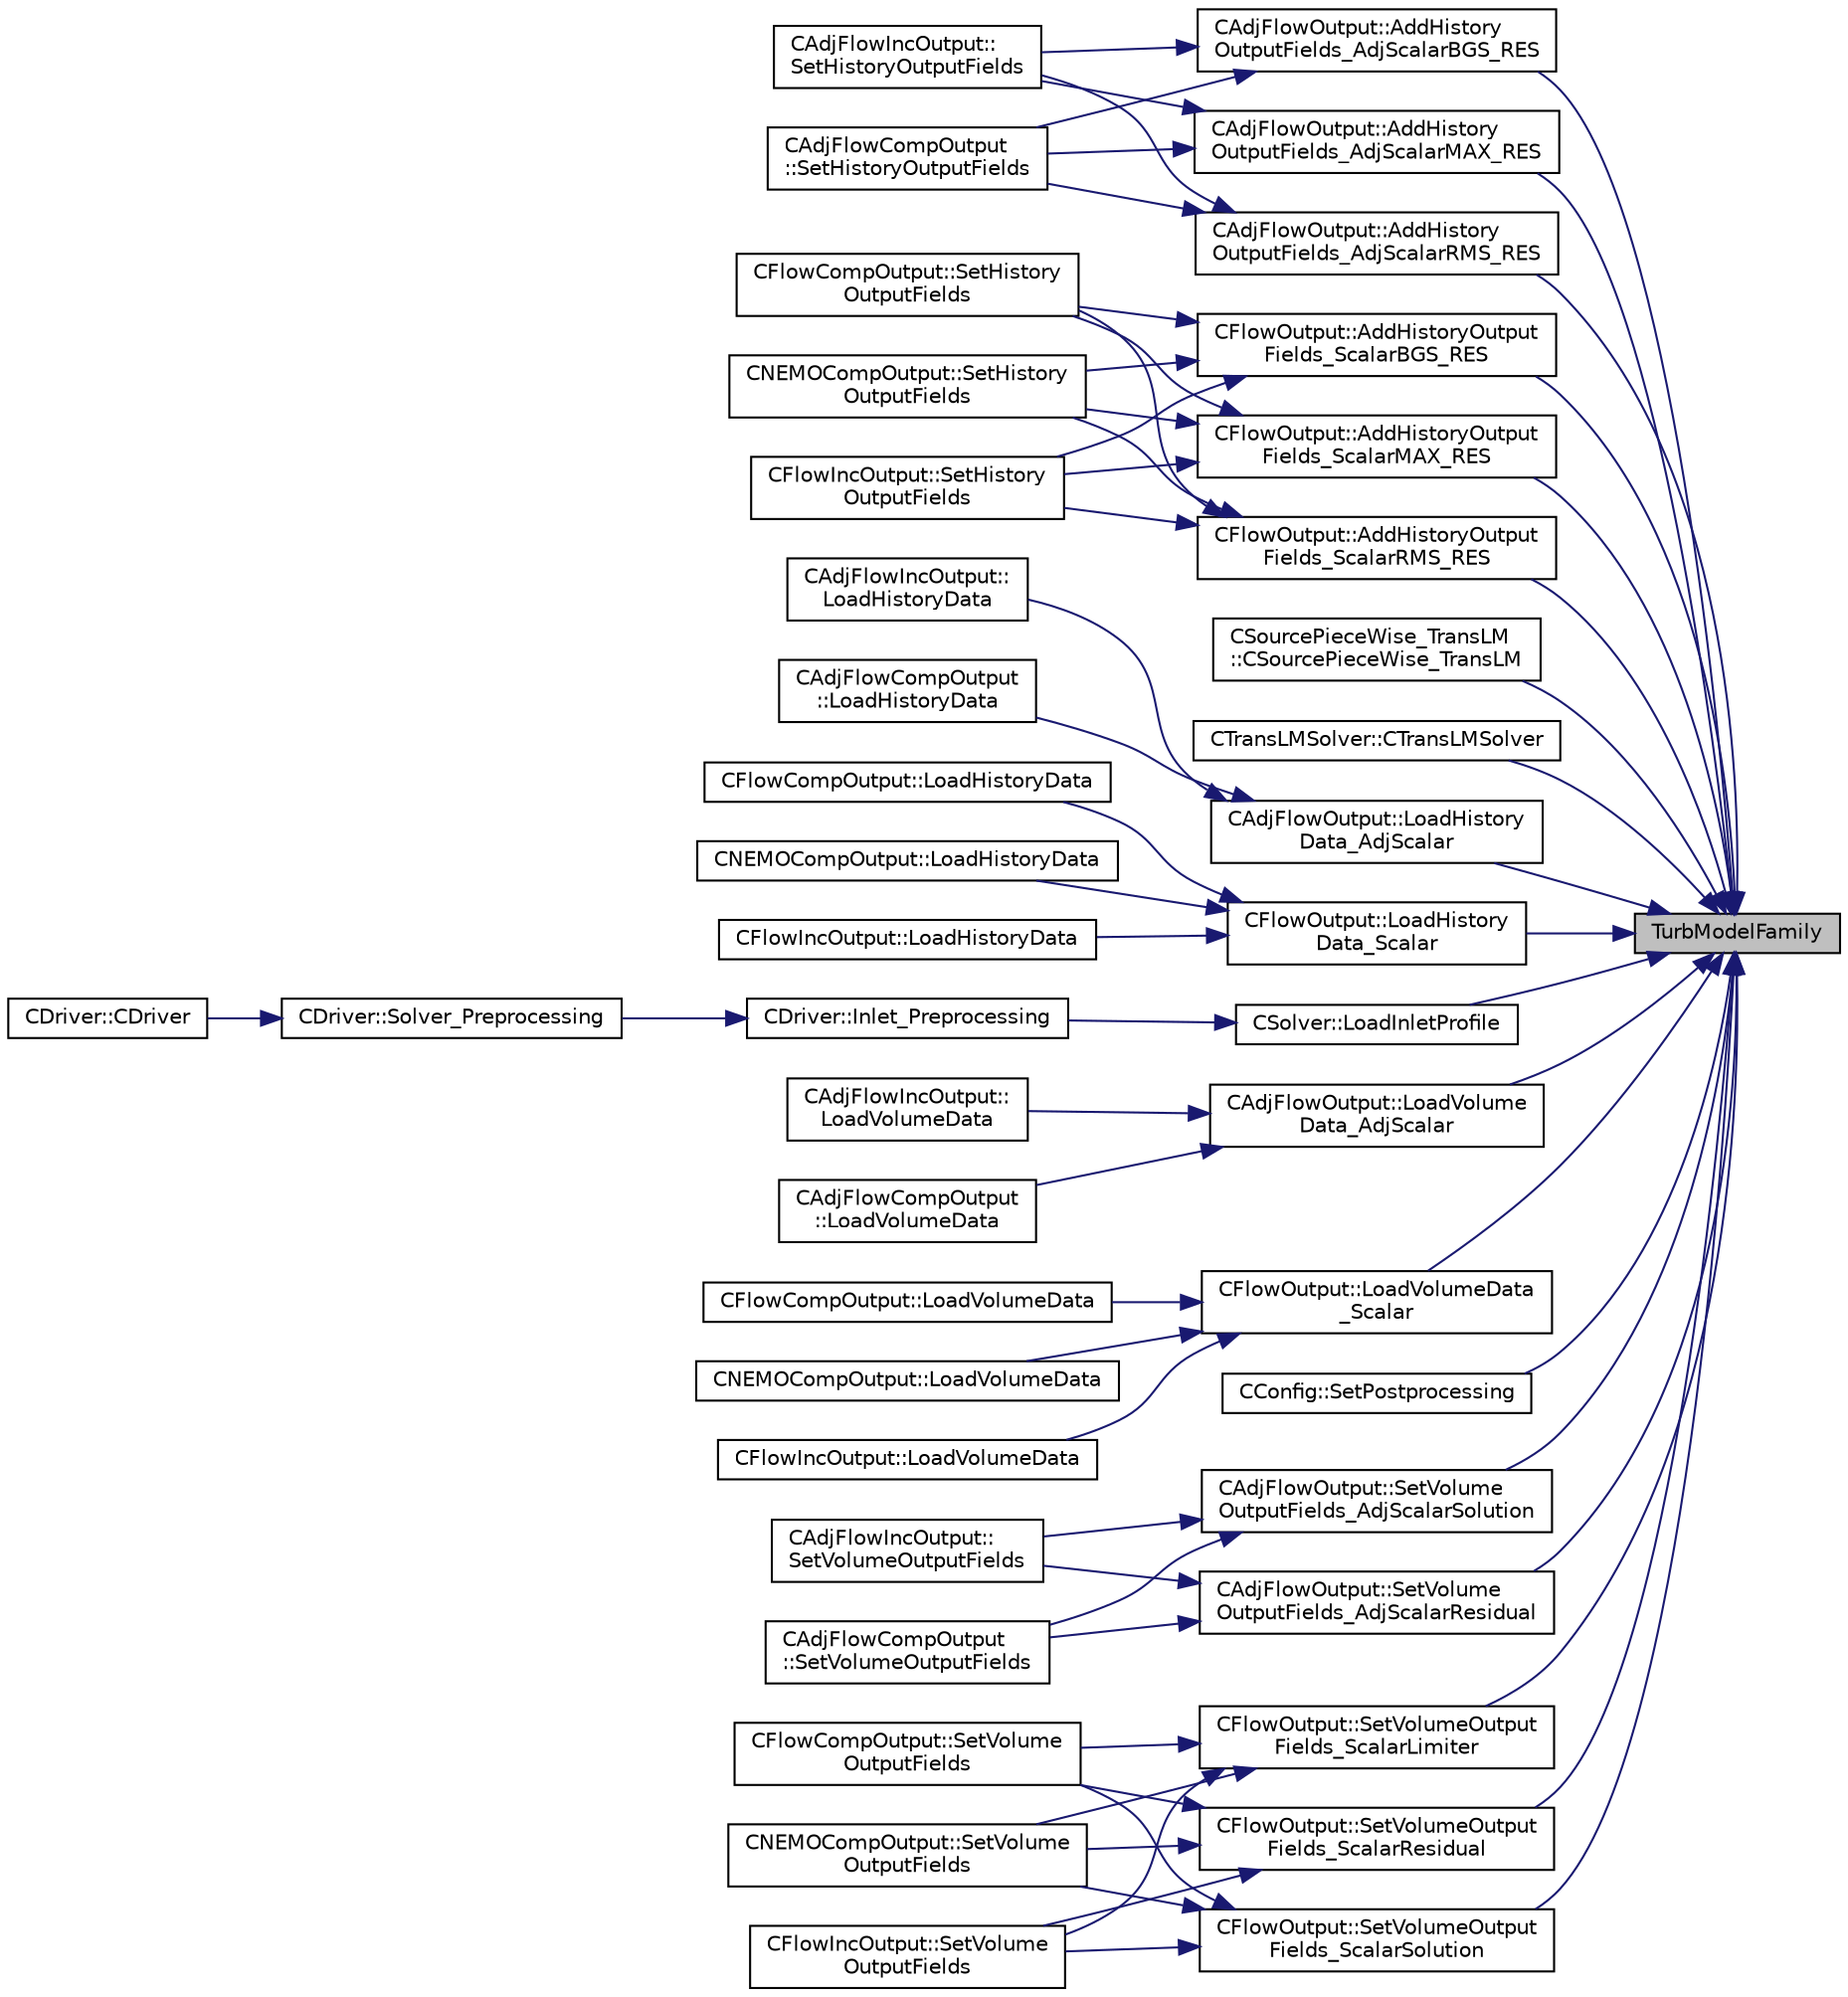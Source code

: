 digraph "TurbModelFamily"
{
 // LATEX_PDF_SIZE
  edge [fontname="Helvetica",fontsize="10",labelfontname="Helvetica",labelfontsize="10"];
  node [fontname="Helvetica",fontsize="10",shape=record];
  rankdir="RL";
  Node1 [label="TurbModelFamily",height=0.2,width=0.4,color="black", fillcolor="grey75", style="filled", fontcolor="black",tooltip="Associate turb models with their family."];
  Node1 -> Node2 [dir="back",color="midnightblue",fontsize="10",style="solid",fontname="Helvetica"];
  Node2 [label="CAdjFlowOutput::AddHistory\lOutputFields_AdjScalarBGS_RES",height=0.2,width=0.4,color="black", fillcolor="white", style="filled",URL="$classCAdjFlowOutput.html#a285fe41cd749a4b3e0c6e41c28989fa0",tooltip="Add scalar (turbulence/species) history fields for the BGS Residual (FVMComp, FVMInc,..."];
  Node2 -> Node3 [dir="back",color="midnightblue",fontsize="10",style="solid",fontname="Helvetica"];
  Node3 [label="CAdjFlowCompOutput\l::SetHistoryOutputFields",height=0.2,width=0.4,color="black", fillcolor="white", style="filled",URL="$classCAdjFlowCompOutput.html#a26b22af6b35a46931cd6eade4dd9d8ec",tooltip="Set the available history output fields."];
  Node2 -> Node4 [dir="back",color="midnightblue",fontsize="10",style="solid",fontname="Helvetica"];
  Node4 [label="CAdjFlowIncOutput::\lSetHistoryOutputFields",height=0.2,width=0.4,color="black", fillcolor="white", style="filled",URL="$classCAdjFlowIncOutput.html#ade7ecb21141ada7f6c3a1ad28c0786af",tooltip="Set the available history output fields."];
  Node1 -> Node5 [dir="back",color="midnightblue",fontsize="10",style="solid",fontname="Helvetica"];
  Node5 [label="CAdjFlowOutput::AddHistory\lOutputFields_AdjScalarMAX_RES",height=0.2,width=0.4,color="black", fillcolor="white", style="filled",URL="$classCAdjFlowOutput.html#a9b433d20b77508c3de8a5472e526478b",tooltip="Add scalar (turbulence/species) history fields for the max Residual (FVMComp, FVMInc,..."];
  Node5 -> Node3 [dir="back",color="midnightblue",fontsize="10",style="solid",fontname="Helvetica"];
  Node5 -> Node4 [dir="back",color="midnightblue",fontsize="10",style="solid",fontname="Helvetica"];
  Node1 -> Node6 [dir="back",color="midnightblue",fontsize="10",style="solid",fontname="Helvetica"];
  Node6 [label="CAdjFlowOutput::AddHistory\lOutputFields_AdjScalarRMS_RES",height=0.2,width=0.4,color="black", fillcolor="white", style="filled",URL="$classCAdjFlowOutput.html#a58425ed34cf2e02f6a4f3d7c8e4fbf01",tooltip="Add scalar (turbulence/species) history fields for the Residual RMS (FVMComp, FVMInc,..."];
  Node6 -> Node3 [dir="back",color="midnightblue",fontsize="10",style="solid",fontname="Helvetica"];
  Node6 -> Node4 [dir="back",color="midnightblue",fontsize="10",style="solid",fontname="Helvetica"];
  Node1 -> Node7 [dir="back",color="midnightblue",fontsize="10",style="solid",fontname="Helvetica"];
  Node7 [label="CFlowOutput::AddHistoryOutput\lFields_ScalarBGS_RES",height=0.2,width=0.4,color="black", fillcolor="white", style="filled",URL="$classCFlowOutput.html#a25002adddaec3a9874793c5a936bf73c",tooltip="Add scalar (turbulence/species) history fields for the BGS Residual (FVMComp, FVMInc,..."];
  Node7 -> Node8 [dir="back",color="midnightblue",fontsize="10",style="solid",fontname="Helvetica"];
  Node8 [label="CFlowCompOutput::SetHistory\lOutputFields",height=0.2,width=0.4,color="black", fillcolor="white", style="filled",URL="$classCFlowCompOutput.html#a8b41f117a187a481a89f3dca1841a691",tooltip="Set the available history output fields."];
  Node7 -> Node9 [dir="back",color="midnightblue",fontsize="10",style="solid",fontname="Helvetica"];
  Node9 [label="CNEMOCompOutput::SetHistory\lOutputFields",height=0.2,width=0.4,color="black", fillcolor="white", style="filled",URL="$classCNEMOCompOutput.html#a81950db0223de4d025f01108c3831b9d",tooltip="Set the available history output fields."];
  Node7 -> Node10 [dir="back",color="midnightblue",fontsize="10",style="solid",fontname="Helvetica"];
  Node10 [label="CFlowIncOutput::SetHistory\lOutputFields",height=0.2,width=0.4,color="black", fillcolor="white", style="filled",URL="$classCFlowIncOutput.html#a771011c35b0c004348eab0e60e9ff0a5",tooltip="Set the available history output fields."];
  Node1 -> Node11 [dir="back",color="midnightblue",fontsize="10",style="solid",fontname="Helvetica"];
  Node11 [label="CFlowOutput::AddHistoryOutput\lFields_ScalarMAX_RES",height=0.2,width=0.4,color="black", fillcolor="white", style="filled",URL="$classCFlowOutput.html#a4909804b8bc466003569b0883db40eb7",tooltip="Add scalar (turbulence/species) history fields for the max Residual (FVMComp, FVMInc,..."];
  Node11 -> Node8 [dir="back",color="midnightblue",fontsize="10",style="solid",fontname="Helvetica"];
  Node11 -> Node9 [dir="back",color="midnightblue",fontsize="10",style="solid",fontname="Helvetica"];
  Node11 -> Node10 [dir="back",color="midnightblue",fontsize="10",style="solid",fontname="Helvetica"];
  Node1 -> Node12 [dir="back",color="midnightblue",fontsize="10",style="solid",fontname="Helvetica"];
  Node12 [label="CFlowOutput::AddHistoryOutput\lFields_ScalarRMS_RES",height=0.2,width=0.4,color="black", fillcolor="white", style="filled",URL="$classCFlowOutput.html#a006dc5717c07ca240a4067cb3049431f",tooltip="Add scalar (turbulence/species) history fields for the Residual RMS (FVMComp, FVMInc,..."];
  Node12 -> Node8 [dir="back",color="midnightblue",fontsize="10",style="solid",fontname="Helvetica"];
  Node12 -> Node9 [dir="back",color="midnightblue",fontsize="10",style="solid",fontname="Helvetica"];
  Node12 -> Node10 [dir="back",color="midnightblue",fontsize="10",style="solid",fontname="Helvetica"];
  Node1 -> Node13 [dir="back",color="midnightblue",fontsize="10",style="solid",fontname="Helvetica"];
  Node13 [label="CSourcePieceWise_TransLM\l::CSourcePieceWise_TransLM",height=0.2,width=0.4,color="black", fillcolor="white", style="filled",URL="$classCSourcePieceWise__TransLM.html#a2820c18cbbc4ca571b511a2b069fb9bd",tooltip="Constructor of the class."];
  Node1 -> Node14 [dir="back",color="midnightblue",fontsize="10",style="solid",fontname="Helvetica"];
  Node14 [label="CTransLMSolver::CTransLMSolver",height=0.2,width=0.4,color="black", fillcolor="white", style="filled",URL="$classCTransLMSolver.html#a4975cbf30f2954e3da1244832999eda0",tooltip=" "];
  Node1 -> Node15 [dir="back",color="midnightblue",fontsize="10",style="solid",fontname="Helvetica"];
  Node15 [label="CAdjFlowOutput::LoadHistory\lData_AdjScalar",height=0.2,width=0.4,color="black", fillcolor="white", style="filled",URL="$classCAdjFlowOutput.html#aa79f8d17582cd7561c324746652a38e0",tooltip="Set all scalar (turbulence/species) history field values."];
  Node15 -> Node16 [dir="back",color="midnightblue",fontsize="10",style="solid",fontname="Helvetica"];
  Node16 [label="CAdjFlowCompOutput\l::LoadHistoryData",height=0.2,width=0.4,color="black", fillcolor="white", style="filled",URL="$classCAdjFlowCompOutput.html#a7485dfd1c70b7c51fbdd50b48ed47d3a",tooltip="Load the history output field values."];
  Node15 -> Node17 [dir="back",color="midnightblue",fontsize="10",style="solid",fontname="Helvetica"];
  Node17 [label="CAdjFlowIncOutput::\lLoadHistoryData",height=0.2,width=0.4,color="black", fillcolor="white", style="filled",URL="$classCAdjFlowIncOutput.html#aeaa468fb58cf41f28d4fa216c4274f29",tooltip="Load the history output field values."];
  Node1 -> Node18 [dir="back",color="midnightblue",fontsize="10",style="solid",fontname="Helvetica"];
  Node18 [label="CFlowOutput::LoadHistory\lData_Scalar",height=0.2,width=0.4,color="black", fillcolor="white", style="filled",URL="$classCFlowOutput.html#a4597ff1dd22944f646dbac150dee10e6",tooltip="Set all scalar (turbulence/species) history field values."];
  Node18 -> Node19 [dir="back",color="midnightblue",fontsize="10",style="solid",fontname="Helvetica"];
  Node19 [label="CFlowCompOutput::LoadHistoryData",height=0.2,width=0.4,color="black", fillcolor="white", style="filled",URL="$classCFlowCompOutput.html#a393cb19a691990ee6e88f844eccc79ed",tooltip="Load the history output field values."];
  Node18 -> Node20 [dir="back",color="midnightblue",fontsize="10",style="solid",fontname="Helvetica"];
  Node20 [label="CNEMOCompOutput::LoadHistoryData",height=0.2,width=0.4,color="black", fillcolor="white", style="filled",URL="$classCNEMOCompOutput.html#a7a9f1a32fe55e6a967a27eb38408ec99",tooltip="Load the history output field values."];
  Node18 -> Node21 [dir="back",color="midnightblue",fontsize="10",style="solid",fontname="Helvetica"];
  Node21 [label="CFlowIncOutput::LoadHistoryData",height=0.2,width=0.4,color="black", fillcolor="white", style="filled",URL="$classCFlowIncOutput.html#a466112efa2e3a89cdd2456701a0480b5",tooltip="Load the history output field values."];
  Node1 -> Node22 [dir="back",color="midnightblue",fontsize="10",style="solid",fontname="Helvetica"];
  Node22 [label="CSolver::LoadInletProfile",height=0.2,width=0.4,color="black", fillcolor="white", style="filled",URL="$classCSolver.html#aa6d85b1177b7acacfbf083e8c58da55c",tooltip="Load a inlet profile data from file into a particular solver."];
  Node22 -> Node23 [dir="back",color="midnightblue",fontsize="10",style="solid",fontname="Helvetica"];
  Node23 [label="CDriver::Inlet_Preprocessing",height=0.2,width=0.4,color="black", fillcolor="white", style="filled",URL="$classCDriver.html#ab08e42374e72ecf3fca78fad59ac52b0",tooltip="Preprocess the inlets via file input for all solvers."];
  Node23 -> Node24 [dir="back",color="midnightblue",fontsize="10",style="solid",fontname="Helvetica"];
  Node24 [label="CDriver::Solver_Preprocessing",height=0.2,width=0.4,color="black", fillcolor="white", style="filled",URL="$classCDriver.html#add15058928d0b7462a7b8257417d0914",tooltip="Definition and allocation of all solution classes."];
  Node24 -> Node25 [dir="back",color="midnightblue",fontsize="10",style="solid",fontname="Helvetica"];
  Node25 [label="CDriver::CDriver",height=0.2,width=0.4,color="black", fillcolor="white", style="filled",URL="$classCDriver.html#a3fca4a013a6efa9bbb38fe78a86b5f3d",tooltip="Constructor of the class."];
  Node1 -> Node26 [dir="back",color="midnightblue",fontsize="10",style="solid",fontname="Helvetica"];
  Node26 [label="CAdjFlowOutput::LoadVolume\lData_AdjScalar",height=0.2,width=0.4,color="black", fillcolor="white", style="filled",URL="$classCAdjFlowOutput.html#a887e993b9f24d0110852a2d068a80383",tooltip="Set all scalar (turbulence/species) volume field values for a point."];
  Node26 -> Node27 [dir="back",color="midnightblue",fontsize="10",style="solid",fontname="Helvetica"];
  Node27 [label="CAdjFlowCompOutput\l::LoadVolumeData",height=0.2,width=0.4,color="black", fillcolor="white", style="filled",URL="$classCAdjFlowCompOutput.html#af9dae5d732938078bdea138bde373293",tooltip="Set the values of the volume output fields for a point."];
  Node26 -> Node28 [dir="back",color="midnightblue",fontsize="10",style="solid",fontname="Helvetica"];
  Node28 [label="CAdjFlowIncOutput::\lLoadVolumeData",height=0.2,width=0.4,color="black", fillcolor="white", style="filled",URL="$classCAdjFlowIncOutput.html#ab5f6dd5188bd1d48f03b17c550d98898",tooltip="Set the values of the volume output fields for a point."];
  Node1 -> Node29 [dir="back",color="midnightblue",fontsize="10",style="solid",fontname="Helvetica"];
  Node29 [label="CFlowOutput::LoadVolumeData\l_Scalar",height=0.2,width=0.4,color="black", fillcolor="white", style="filled",URL="$classCFlowOutput.html#a36e32acf8391070962333486227ebc6f",tooltip="Set all scalar (turbulence/species) volume field values for a point."];
  Node29 -> Node30 [dir="back",color="midnightblue",fontsize="10",style="solid",fontname="Helvetica"];
  Node30 [label="CFlowCompOutput::LoadVolumeData",height=0.2,width=0.4,color="black", fillcolor="white", style="filled",URL="$classCFlowCompOutput.html#a4dbb2657e6ea72800af13ddf08789276",tooltip="Set the values of the volume output fields for a point."];
  Node29 -> Node31 [dir="back",color="midnightblue",fontsize="10",style="solid",fontname="Helvetica"];
  Node31 [label="CNEMOCompOutput::LoadVolumeData",height=0.2,width=0.4,color="black", fillcolor="white", style="filled",URL="$classCNEMOCompOutput.html#a89eba9a2ef60d470409b605e9a06140b",tooltip="Set the values of the volume output fields for a point."];
  Node29 -> Node32 [dir="back",color="midnightblue",fontsize="10",style="solid",fontname="Helvetica"];
  Node32 [label="CFlowIncOutput::LoadVolumeData",height=0.2,width=0.4,color="black", fillcolor="white", style="filled",URL="$classCFlowIncOutput.html#a72e2584bbcbcf7e3a94dae5344953f08",tooltip="Set the values of the volume output fields for a point."];
  Node1 -> Node33 [dir="back",color="midnightblue",fontsize="10",style="solid",fontname="Helvetica"];
  Node33 [label="CConfig::SetPostprocessing",height=0.2,width=0.4,color="black", fillcolor="white", style="filled",URL="$classCConfig.html#a80089b1c79b37f16b8b2715e430f3b59",tooltip="Config file postprocessing."];
  Node1 -> Node34 [dir="back",color="midnightblue",fontsize="10",style="solid",fontname="Helvetica"];
  Node34 [label="CAdjFlowOutput::SetVolume\lOutputFields_AdjScalarResidual",height=0.2,width=0.4,color="black", fillcolor="white", style="filled",URL="$classCAdjFlowOutput.html#aec78438f509b51a7bd00ef1e3ed28374",tooltip="Add scalar (turbulence/species) volume solution fields for a point (FVMComp, FVMInc,..."];
  Node34 -> Node35 [dir="back",color="midnightblue",fontsize="10",style="solid",fontname="Helvetica"];
  Node35 [label="CAdjFlowCompOutput\l::SetVolumeOutputFields",height=0.2,width=0.4,color="black", fillcolor="white", style="filled",URL="$classCAdjFlowCompOutput.html#a7330ad532b9d4a0ef65f1243f0d9c9a4",tooltip="Set the available volume output fields."];
  Node34 -> Node36 [dir="back",color="midnightblue",fontsize="10",style="solid",fontname="Helvetica"];
  Node36 [label="CAdjFlowIncOutput::\lSetVolumeOutputFields",height=0.2,width=0.4,color="black", fillcolor="white", style="filled",URL="$classCAdjFlowIncOutput.html#a8c335e74e63a847c57254e43d47745b3",tooltip="Set the available volume output fields."];
  Node1 -> Node37 [dir="back",color="midnightblue",fontsize="10",style="solid",fontname="Helvetica"];
  Node37 [label="CAdjFlowOutput::SetVolume\lOutputFields_AdjScalarSolution",height=0.2,width=0.4,color="black", fillcolor="white", style="filled",URL="$classCAdjFlowOutput.html#ab45bc0692b17d1f667c7f6654e5a726e",tooltip="Add scalar (turbulence/species) volume solution fields for a point (FVMComp, FVMInc,..."];
  Node37 -> Node35 [dir="back",color="midnightblue",fontsize="10",style="solid",fontname="Helvetica"];
  Node37 -> Node36 [dir="back",color="midnightblue",fontsize="10",style="solid",fontname="Helvetica"];
  Node1 -> Node38 [dir="back",color="midnightblue",fontsize="10",style="solid",fontname="Helvetica"];
  Node38 [label="CFlowOutput::SetVolumeOutput\lFields_ScalarLimiter",height=0.2,width=0.4,color="black", fillcolor="white", style="filled",URL="$classCFlowOutput.html#ab4b39d42d09b20727accc4588d312865",tooltip="Add scalar (turbulence/species) volume limiter fields (and more) for a point (FVMComp,..."];
  Node38 -> Node39 [dir="back",color="midnightblue",fontsize="10",style="solid",fontname="Helvetica"];
  Node39 [label="CFlowCompOutput::SetVolume\lOutputFields",height=0.2,width=0.4,color="black", fillcolor="white", style="filled",URL="$classCFlowCompOutput.html#a1724bb8ece7b49ccc08b1a9ebd227f85",tooltip="Set the available volume output fields."];
  Node38 -> Node40 [dir="back",color="midnightblue",fontsize="10",style="solid",fontname="Helvetica"];
  Node40 [label="CNEMOCompOutput::SetVolume\lOutputFields",height=0.2,width=0.4,color="black", fillcolor="white", style="filled",URL="$classCNEMOCompOutput.html#ae2e72ddbf5abb62c9da53098d5c861ef",tooltip="Set the available volume output fields."];
  Node38 -> Node41 [dir="back",color="midnightblue",fontsize="10",style="solid",fontname="Helvetica"];
  Node41 [label="CFlowIncOutput::SetVolume\lOutputFields",height=0.2,width=0.4,color="black", fillcolor="white", style="filled",URL="$classCFlowIncOutput.html#a2d50d4d3b55a195d431eb426a381bcf8",tooltip="Set the available volume output fields."];
  Node1 -> Node42 [dir="back",color="midnightblue",fontsize="10",style="solid",fontname="Helvetica"];
  Node42 [label="CFlowOutput::SetVolumeOutput\lFields_ScalarResidual",height=0.2,width=0.4,color="black", fillcolor="white", style="filled",URL="$classCFlowOutput.html#a30077358e7f347c8a8de340109664ea9",tooltip="Add scalar (turbulence/species) volume solution fields for a point (FVMComp, FVMInc,..."];
  Node42 -> Node39 [dir="back",color="midnightblue",fontsize="10",style="solid",fontname="Helvetica"];
  Node42 -> Node40 [dir="back",color="midnightblue",fontsize="10",style="solid",fontname="Helvetica"];
  Node42 -> Node41 [dir="back",color="midnightblue",fontsize="10",style="solid",fontname="Helvetica"];
  Node1 -> Node43 [dir="back",color="midnightblue",fontsize="10",style="solid",fontname="Helvetica"];
  Node43 [label="CFlowOutput::SetVolumeOutput\lFields_ScalarSolution",height=0.2,width=0.4,color="black", fillcolor="white", style="filled",URL="$classCFlowOutput.html#a8e2fc95273b7f56d4c00ea9a7b2ace46",tooltip="Add scalar (turbulence/species) volume solution fields for a point (FVMComp, FVMInc,..."];
  Node43 -> Node39 [dir="back",color="midnightblue",fontsize="10",style="solid",fontname="Helvetica"];
  Node43 -> Node40 [dir="back",color="midnightblue",fontsize="10",style="solid",fontname="Helvetica"];
  Node43 -> Node41 [dir="back",color="midnightblue",fontsize="10",style="solid",fontname="Helvetica"];
}
